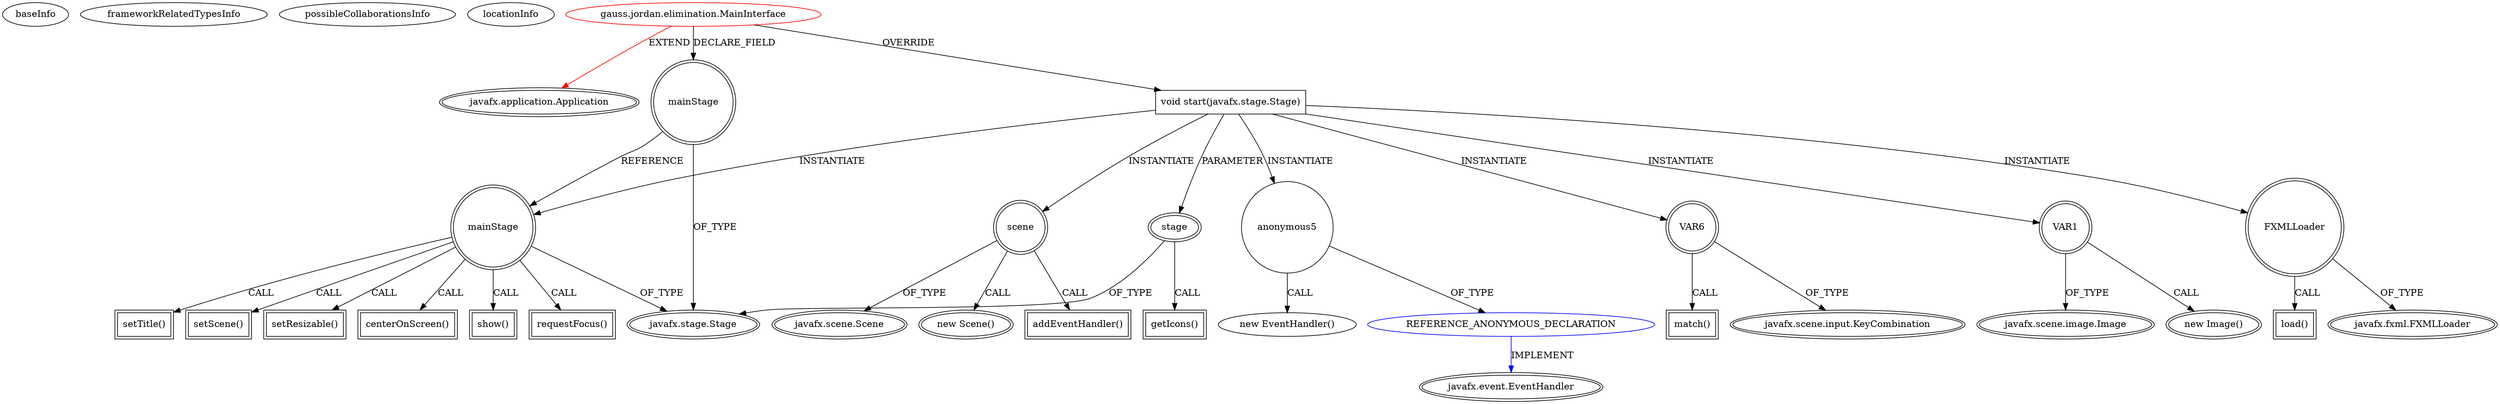 digraph {
baseInfo[graphId=4394,category="extension_graph",isAnonymous=false,possibleRelation=true]
frameworkRelatedTypesInfo[0="javafx.application.Application"]
possibleCollaborationsInfo[0="4394~OVERRIDING_METHOD_DECLARATION-INSTANTIATION-~javafx.application.Application ~javafx.event.EventHandler ~false~true"]
locationInfo[projectName="svadlamudi-GaussJordanElimination",filePath="/svadlamudi-GaussJordanElimination/GaussJordanElimination-master/src/gauss/jordan/elimination/MainInterface.java",contextSignature="MainInterface",graphId="4394"]
0[label="gauss.jordan.elimination.MainInterface",vertexType="ROOT_CLIENT_CLASS_DECLARATION",isFrameworkType=false,color=red]
1[label="javafx.application.Application",vertexType="FRAMEWORK_CLASS_TYPE",isFrameworkType=true,peripheries=2]
2[label="mainStage",vertexType="FIELD_DECLARATION",isFrameworkType=true,peripheries=2,shape=circle]
3[label="javafx.stage.Stage",vertexType="FRAMEWORK_CLASS_TYPE",isFrameworkType=true,peripheries=2]
4[label="void start(javafx.stage.Stage)",vertexType="OVERRIDING_METHOD_DECLARATION",isFrameworkType=false,shape=box]
5[label="stage",vertexType="PARAMETER_DECLARATION",isFrameworkType=true,peripheries=2]
8[label="getIcons()",vertexType="INSIDE_CALL",isFrameworkType=true,peripheries=2,shape=box]
10[label="VAR1",vertexType="VARIABLE_EXPRESION",isFrameworkType=true,peripheries=2,shape=circle]
11[label="javafx.scene.image.Image",vertexType="FRAMEWORK_CLASS_TYPE",isFrameworkType=true,peripheries=2]
9[label="new Image()",vertexType="CONSTRUCTOR_CALL",isFrameworkType=true,peripheries=2]
12[label="FXMLLoader",vertexType="VARIABLE_EXPRESION",isFrameworkType=true,peripheries=2,shape=circle]
14[label="javafx.fxml.FXMLLoader",vertexType="FRAMEWORK_CLASS_TYPE",isFrameworkType=true,peripheries=2]
13[label="load()",vertexType="INSIDE_CALL",isFrameworkType=true,peripheries=2,shape=box]
16[label="scene",vertexType="VARIABLE_EXPRESION",isFrameworkType=true,peripheries=2,shape=circle]
17[label="javafx.scene.Scene",vertexType="FRAMEWORK_CLASS_TYPE",isFrameworkType=true,peripheries=2]
15[label="new Scene()",vertexType="CONSTRUCTOR_CALL",isFrameworkType=true,peripheries=2]
19[label="addEventHandler()",vertexType="INSIDE_CALL",isFrameworkType=true,peripheries=2,shape=box]
21[label="anonymous5",vertexType="VARIABLE_EXPRESION",isFrameworkType=false,shape=circle]
22[label="REFERENCE_ANONYMOUS_DECLARATION",vertexType="REFERENCE_ANONYMOUS_DECLARATION",isFrameworkType=false,color=blue]
23[label="javafx.event.EventHandler",vertexType="FRAMEWORK_INTERFACE_TYPE",isFrameworkType=true,peripheries=2]
20[label="new EventHandler()",vertexType="CONSTRUCTOR_CALL",isFrameworkType=false]
24[label="VAR6",vertexType="VARIABLE_EXPRESION",isFrameworkType=true,peripheries=2,shape=circle]
26[label="javafx.scene.input.KeyCombination",vertexType="FRAMEWORK_CLASS_TYPE",isFrameworkType=true,peripheries=2]
25[label="match()",vertexType="INSIDE_CALL",isFrameworkType=true,peripheries=2,shape=box]
27[label="mainStage",vertexType="VARIABLE_EXPRESION",isFrameworkType=true,peripheries=2,shape=circle]
28[label="setTitle()",vertexType="INSIDE_CALL",isFrameworkType=true,peripheries=2,shape=box]
31[label="setScene()",vertexType="INSIDE_CALL",isFrameworkType=true,peripheries=2,shape=box]
33[label="setResizable()",vertexType="INSIDE_CALL",isFrameworkType=true,peripheries=2,shape=box]
35[label="centerOnScreen()",vertexType="INSIDE_CALL",isFrameworkType=true,peripheries=2,shape=box]
37[label="show()",vertexType="INSIDE_CALL",isFrameworkType=true,peripheries=2,shape=box]
39[label="requestFocus()",vertexType="INSIDE_CALL",isFrameworkType=true,peripheries=2,shape=box]
0->1[label="EXTEND",color=red]
0->2[label="DECLARE_FIELD"]
2->3[label="OF_TYPE"]
0->4[label="OVERRIDE"]
5->3[label="OF_TYPE"]
4->5[label="PARAMETER"]
5->8[label="CALL"]
4->10[label="INSTANTIATE"]
10->11[label="OF_TYPE"]
10->9[label="CALL"]
4->12[label="INSTANTIATE"]
12->14[label="OF_TYPE"]
12->13[label="CALL"]
4->16[label="INSTANTIATE"]
16->17[label="OF_TYPE"]
16->15[label="CALL"]
16->19[label="CALL"]
4->21[label="INSTANTIATE"]
22->23[label="IMPLEMENT",color=blue]
21->22[label="OF_TYPE"]
21->20[label="CALL"]
4->24[label="INSTANTIATE"]
24->26[label="OF_TYPE"]
24->25[label="CALL"]
4->27[label="INSTANTIATE"]
2->27[label="REFERENCE"]
27->3[label="OF_TYPE"]
27->28[label="CALL"]
27->31[label="CALL"]
27->33[label="CALL"]
27->35[label="CALL"]
27->37[label="CALL"]
27->39[label="CALL"]
}
